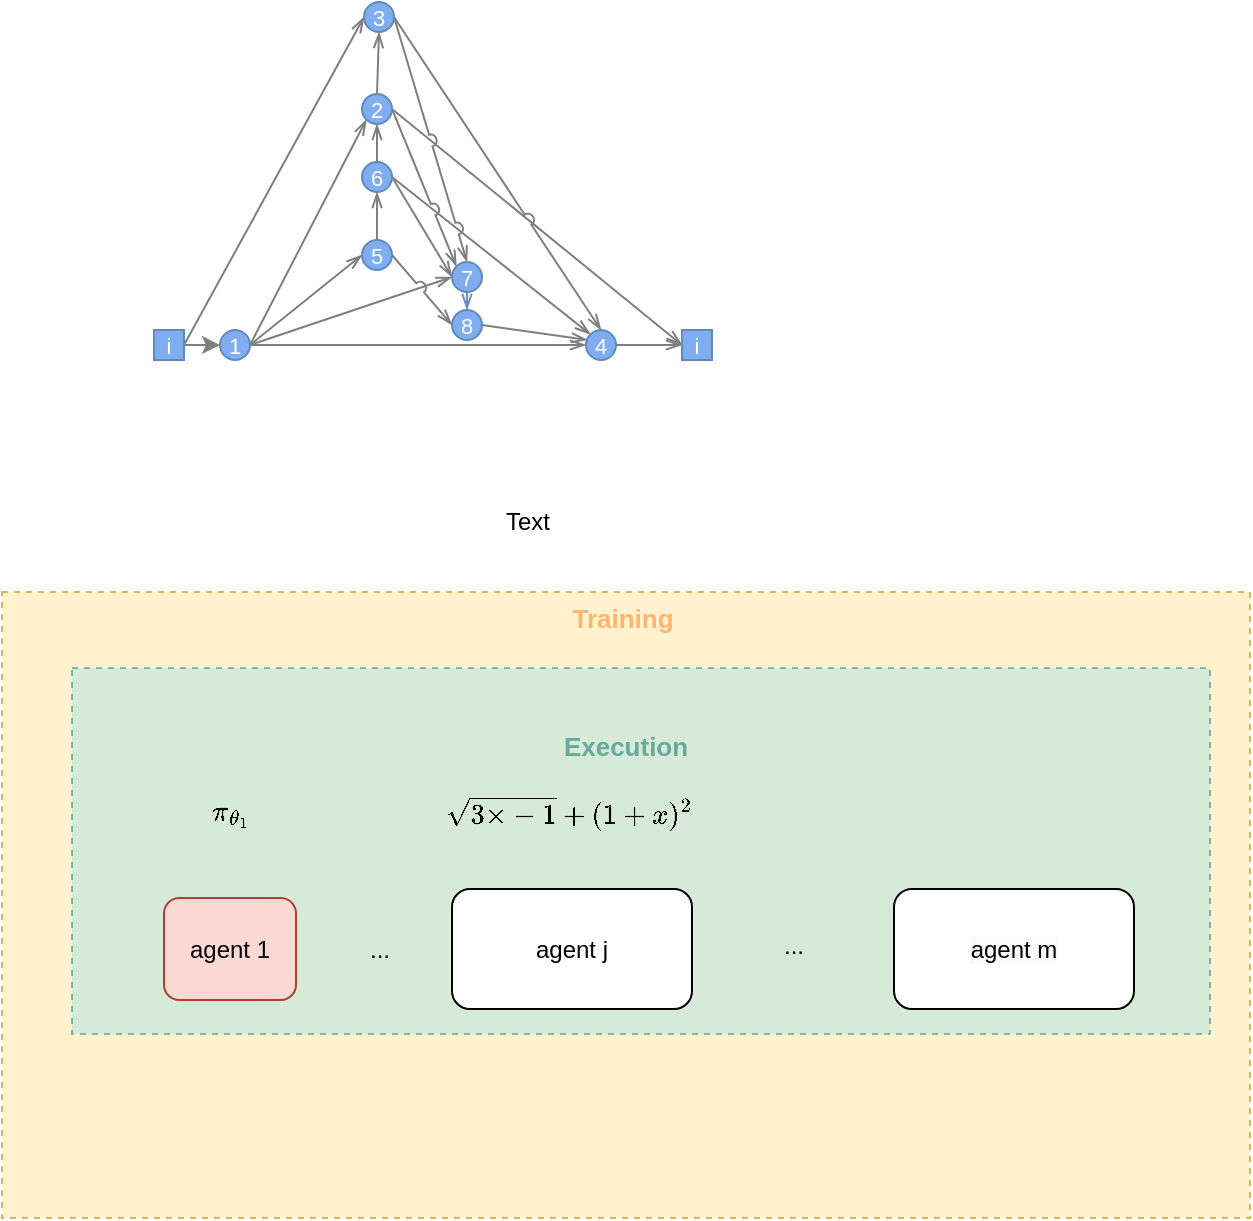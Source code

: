 <mxfile version="22.1.5" type="github">
  <diagram name="第 1 页" id="YrESG4-pe0sYExbxf6HH">
    <mxGraphModel dx="1050" dy="574" grid="0" gridSize="10" guides="1" tooltips="1" connect="1" arrows="1" fold="1" page="1" pageScale="1" pageWidth="827" pageHeight="1169" math="1" shadow="0">
      <root>
        <mxCell id="0" />
        <mxCell id="1" parent="0" />
        <mxCell id="3iSkRXKuQuDvA5Zweqmn-5" value="" style="rounded=0;whiteSpace=wrap;html=1;fillColor=#fff2cc;strokeColor=#d6b656;dashed=1;" vertex="1" parent="1">
          <mxGeometry x="164" y="669" width="624" height="313" as="geometry" />
        </mxCell>
        <mxCell id="3iSkRXKuQuDvA5Zweqmn-2" value="" style="rounded=0;whiteSpace=wrap;html=1;fillColor=#b0e3e6;strokeColor=#0e8088;opacity=50;dashed=1;" vertex="1" parent="1">
          <mxGeometry x="199" y="707" width="569" height="183" as="geometry" />
        </mxCell>
        <mxCell id="qDwPxaCXtAMD6tZ4ISzB-16" style="rounded=0;orthogonalLoop=1;jettySize=auto;html=1;exitX=1;exitY=0.5;exitDx=0;exitDy=0;entryX=0;entryY=0.5;entryDx=0;entryDy=0;fillColor=#dae8fc;gradientColor=#7ea6e0;strokeColor=#7f7f7f;" parent="1" source="qDwPxaCXtAMD6tZ4ISzB-3" target="qDwPxaCXtAMD6tZ4ISzB-4" edge="1">
          <mxGeometry relative="1" as="geometry" />
        </mxCell>
        <mxCell id="qDwPxaCXtAMD6tZ4ISzB-3" value="i" style="rounded=0;whiteSpace=wrap;fillColor=#7fadf0;strokeColor=#5f8abb;gradientDirection=radial;aspect=fixed;fontColor=#ffffff;fontSize=11;" parent="1" vertex="1">
          <mxGeometry x="240" y="538" width="15" height="15" as="geometry" />
        </mxCell>
        <mxCell id="qDwPxaCXtAMD6tZ4ISzB-18" style="rounded=0;orthogonalLoop=1;jettySize=auto;html=1;exitX=1;exitY=0.5;exitDx=0;exitDy=0;entryX=0;entryY=0.5;entryDx=0;entryDy=0;fillColor=#dae8fc;gradientColor=#7ea6e0;strokeColor=#7f7f7f;startArrow=none;startFill=0;endArrow=openThin;endFill=0;" parent="1" source="qDwPxaCXtAMD6tZ4ISzB-4" target="qDwPxaCXtAMD6tZ4ISzB-5" edge="1">
          <mxGeometry relative="1" as="geometry" />
        </mxCell>
        <mxCell id="qDwPxaCXtAMD6tZ4ISzB-21" style="edgeStyle=none;shape=connector;rounded=0;orthogonalLoop=1;jettySize=auto;html=1;exitX=1;exitY=0.5;exitDx=0;exitDy=0;labelBackgroundColor=default;strokeColor=#7f7f7f;align=center;verticalAlign=middle;fontFamily=Helvetica;fontSize=11;fontColor=default;startArrow=none;startFill=0;endArrow=openThin;endFill=0;fillColor=#dae8fc;gradientColor=#7ea6e0;jumpStyle=arc;entryX=0;entryY=1;entryDx=0;entryDy=0;" parent="1" source="qDwPxaCXtAMD6tZ4ISzB-4" target="qDwPxaCXtAMD6tZ4ISzB-7" edge="1">
          <mxGeometry relative="1" as="geometry">
            <mxPoint x="376" y="411" as="targetPoint" />
          </mxGeometry>
        </mxCell>
        <mxCell id="qDwPxaCXtAMD6tZ4ISzB-29" style="edgeStyle=none;shape=connector;rounded=0;jumpStyle=arc;orthogonalLoop=1;jettySize=auto;html=1;exitX=1;exitY=0.5;exitDx=0;exitDy=0;labelBackgroundColor=default;strokeColor=#7f7f7f;align=center;verticalAlign=middle;fontFamily=Helvetica;fontSize=11;fontColor=default;startArrow=none;startFill=0;endArrow=openThin;endFill=0;fillColor=#dae8fc;gradientColor=#7ea6e0;entryX=0;entryY=0.5;entryDx=0;entryDy=0;" parent="1" source="qDwPxaCXtAMD6tZ4ISzB-4" target="qDwPxaCXtAMD6tZ4ISzB-9" edge="1">
          <mxGeometry relative="1" as="geometry">
            <mxPoint x="446" y="521" as="targetPoint" />
          </mxGeometry>
        </mxCell>
        <mxCell id="qDwPxaCXtAMD6tZ4ISzB-30" style="edgeStyle=none;shape=connector;rounded=0;jumpStyle=arc;orthogonalLoop=1;jettySize=auto;html=1;exitX=1;exitY=0.5;exitDx=0;exitDy=0;entryX=0;entryY=0.5;entryDx=0;entryDy=0;labelBackgroundColor=default;strokeColor=#7f7f7f;align=center;verticalAlign=middle;fontFamily=Helvetica;fontSize=11;fontColor=default;startArrow=none;startFill=0;endArrow=openThin;endFill=0;fillColor=#dae8fc;gradientColor=#7ea6e0;" parent="1" source="qDwPxaCXtAMD6tZ4ISzB-4" target="qDwPxaCXtAMD6tZ4ISzB-11" edge="1">
          <mxGeometry relative="1" as="geometry" />
        </mxCell>
        <mxCell id="qDwPxaCXtAMD6tZ4ISzB-33" style="edgeStyle=none;shape=connector;rounded=0;jumpStyle=arc;orthogonalLoop=1;jettySize=auto;html=1;exitX=1;exitY=0.5;exitDx=0;exitDy=0;entryX=0;entryY=0.5;entryDx=0;entryDy=0;labelBackgroundColor=default;strokeColor=#7f7f7f;align=center;verticalAlign=middle;fontFamily=Helvetica;fontSize=11;fontColor=default;startArrow=none;startFill=0;endArrow=openThin;endFill=0;fillColor=#dae8fc;gradientColor=#7ea6e0;" parent="1" source="qDwPxaCXtAMD6tZ4ISzB-3" target="qDwPxaCXtAMD6tZ4ISzB-8" edge="1">
          <mxGeometry relative="1" as="geometry" />
        </mxCell>
        <mxCell id="qDwPxaCXtAMD6tZ4ISzB-4" value="1" style="ellipse;whiteSpace=wrap;html=1;aspect=fixed;fillColor=#7fadf0;strokeColor=#5f8abb;fontColor=#ffffff;fontSize=11;" parent="1" vertex="1">
          <mxGeometry x="273" y="538" width="15" height="15" as="geometry" />
        </mxCell>
        <mxCell id="qDwPxaCXtAMD6tZ4ISzB-19" style="edgeStyle=none;shape=connector;rounded=0;orthogonalLoop=1;jettySize=auto;html=1;exitX=0.5;exitY=0;exitDx=0;exitDy=0;entryX=0.5;entryY=1;entryDx=0;entryDy=0;labelBackgroundColor=default;strokeColor=#7f7f7f;align=center;verticalAlign=middle;fontFamily=Helvetica;fontSize=11;fontColor=default;startArrow=none;startFill=0;endArrow=openThin;endFill=0;fillColor=#dae8fc;gradientColor=#7ea6e0;" parent="1" source="qDwPxaCXtAMD6tZ4ISzB-5" target="qDwPxaCXtAMD6tZ4ISzB-6" edge="1">
          <mxGeometry relative="1" as="geometry" />
        </mxCell>
        <mxCell id="qDwPxaCXtAMD6tZ4ISzB-39" style="edgeStyle=none;shape=connector;rounded=0;jumpStyle=arc;orthogonalLoop=1;jettySize=auto;html=1;exitX=1;exitY=0.5;exitDx=0;exitDy=0;labelBackgroundColor=default;strokeColor=#7f7f7f;align=center;verticalAlign=middle;fontFamily=Helvetica;fontSize=11;fontColor=default;startArrow=none;startFill=0;endArrow=openThin;endFill=0;fillColor=#dae8fc;gradientColor=#7ea6e0;entryX=0;entryY=0.5;entryDx=0;entryDy=0;" parent="1" source="qDwPxaCXtAMD6tZ4ISzB-5" target="qDwPxaCXtAMD6tZ4ISzB-10" edge="1">
          <mxGeometry relative="1" as="geometry">
            <mxPoint x="417" y="541" as="targetPoint" />
          </mxGeometry>
        </mxCell>
        <mxCell id="qDwPxaCXtAMD6tZ4ISzB-5" value="5" style="ellipse;whiteSpace=wrap;html=1;aspect=fixed;fillColor=#7fadf0;strokeColor=#5f8abb;fontColor=#ffffff;fontSize=11;" parent="1" vertex="1">
          <mxGeometry x="344" y="493" width="15" height="15" as="geometry" />
        </mxCell>
        <mxCell id="qDwPxaCXtAMD6tZ4ISzB-20" style="edgeStyle=none;shape=connector;rounded=0;orthogonalLoop=1;jettySize=auto;html=1;exitX=0.5;exitY=0;exitDx=0;exitDy=0;entryX=0.5;entryY=1;entryDx=0;entryDy=0;labelBackgroundColor=default;strokeColor=#7f7f7f;align=center;verticalAlign=middle;fontFamily=Helvetica;fontSize=11;fontColor=default;startArrow=none;startFill=0;endArrow=openThin;endFill=0;fillColor=#dae8fc;gradientColor=#7ea6e0;" parent="1" source="qDwPxaCXtAMD6tZ4ISzB-6" target="qDwPxaCXtAMD6tZ4ISzB-7" edge="1">
          <mxGeometry relative="1" as="geometry" />
        </mxCell>
        <mxCell id="qDwPxaCXtAMD6tZ4ISzB-28" style="edgeStyle=none;shape=connector;rounded=0;jumpStyle=arc;orthogonalLoop=1;jettySize=auto;html=1;exitX=1;exitY=0.5;exitDx=0;exitDy=0;entryX=0;entryY=0.5;entryDx=0;entryDy=0;labelBackgroundColor=default;strokeColor=#7f7f7f;align=center;verticalAlign=middle;fontFamily=Helvetica;fontSize=11;fontColor=default;startArrow=none;startFill=0;endArrow=openThin;endFill=0;fillColor=#dae8fc;gradientColor=#7ea6e0;" parent="1" source="qDwPxaCXtAMD6tZ4ISzB-6" target="qDwPxaCXtAMD6tZ4ISzB-9" edge="1">
          <mxGeometry relative="1" as="geometry" />
        </mxCell>
        <mxCell id="qDwPxaCXtAMD6tZ4ISzB-32" style="edgeStyle=none;shape=connector;rounded=0;jumpStyle=arc;orthogonalLoop=1;jettySize=auto;html=1;exitX=1;exitY=0.5;exitDx=0;exitDy=0;entryX=0;entryY=0;entryDx=0;entryDy=0;labelBackgroundColor=default;strokeColor=#7f7f7f;align=center;verticalAlign=middle;fontFamily=Helvetica;fontSize=11;fontColor=default;startArrow=none;startFill=0;endArrow=openThin;endFill=0;fillColor=#dae8fc;gradientColor=#7ea6e0;" parent="1" source="qDwPxaCXtAMD6tZ4ISzB-6" target="qDwPxaCXtAMD6tZ4ISzB-11" edge="1">
          <mxGeometry relative="1" as="geometry" />
        </mxCell>
        <mxCell id="qDwPxaCXtAMD6tZ4ISzB-6" value="6" style="ellipse;whiteSpace=wrap;html=1;aspect=fixed;fillColor=#7fadf0;strokeColor=#5f8abb;fontColor=#ffffff;fontSize=11;" parent="1" vertex="1">
          <mxGeometry x="344" y="454" width="15" height="15" as="geometry" />
        </mxCell>
        <mxCell id="qDwPxaCXtAMD6tZ4ISzB-23" style="edgeStyle=none;shape=connector;rounded=0;jumpStyle=arc;orthogonalLoop=1;jettySize=auto;html=1;exitX=0.5;exitY=0;exitDx=0;exitDy=0;entryX=0.5;entryY=1;entryDx=0;entryDy=0;labelBackgroundColor=default;strokeColor=#7f7f7f;align=center;verticalAlign=middle;fontFamily=Helvetica;fontSize=11;fontColor=default;startArrow=none;startFill=0;endArrow=openThin;endFill=0;fillColor=#dae8fc;gradientColor=#7ea6e0;" parent="1" source="qDwPxaCXtAMD6tZ4ISzB-7" target="qDwPxaCXtAMD6tZ4ISzB-8" edge="1">
          <mxGeometry relative="1" as="geometry" />
        </mxCell>
        <mxCell id="qDwPxaCXtAMD6tZ4ISzB-24" style="edgeStyle=none;shape=connector;rounded=0;jumpStyle=arc;orthogonalLoop=1;jettySize=auto;html=1;exitX=1;exitY=0.5;exitDx=0;exitDy=0;entryX=0;entryY=0;entryDx=0;entryDy=0;labelBackgroundColor=default;strokeColor=#7f7f7f;align=center;verticalAlign=middle;fontFamily=Helvetica;fontSize=11;fontColor=default;startArrow=none;startFill=0;endArrow=openThin;endFill=0;fillColor=#dae8fc;gradientColor=#7ea6e0;" parent="1" source="qDwPxaCXtAMD6tZ4ISzB-7" target="qDwPxaCXtAMD6tZ4ISzB-9" edge="1">
          <mxGeometry relative="1" as="geometry" />
        </mxCell>
        <mxCell id="qDwPxaCXtAMD6tZ4ISzB-35" style="edgeStyle=none;shape=connector;rounded=0;jumpStyle=arc;orthogonalLoop=1;jettySize=auto;html=1;exitX=1;exitY=0.5;exitDx=0;exitDy=0;entryX=0;entryY=0.5;entryDx=0;entryDy=0;labelBackgroundColor=default;strokeColor=#7f7f7f;align=center;verticalAlign=middle;fontFamily=Helvetica;fontSize=11;fontColor=default;startArrow=none;startFill=0;endArrow=openThin;endFill=0;fillColor=#dae8fc;gradientColor=#7ea6e0;" parent="1" source="qDwPxaCXtAMD6tZ4ISzB-7" target="qDwPxaCXtAMD6tZ4ISzB-15" edge="1">
          <mxGeometry relative="1" as="geometry" />
        </mxCell>
        <mxCell id="qDwPxaCXtAMD6tZ4ISzB-7" value="2" style="ellipse;whiteSpace=wrap;html=1;aspect=fixed;fillColor=#7fadf0;strokeColor=#5f8abb;fontColor=#ffffff;fontSize=11;" parent="1" vertex="1">
          <mxGeometry x="344" y="420" width="15" height="15" as="geometry" />
        </mxCell>
        <mxCell id="qDwPxaCXtAMD6tZ4ISzB-36" style="edgeStyle=none;shape=connector;rounded=0;jumpStyle=arc;orthogonalLoop=1;jettySize=auto;html=1;exitX=1;exitY=0.5;exitDx=0;exitDy=0;entryX=0.5;entryY=0;entryDx=0;entryDy=0;labelBackgroundColor=default;strokeColor=#7f7f7f;align=center;verticalAlign=middle;fontFamily=Helvetica;fontSize=11;fontColor=default;startArrow=none;startFill=0;endArrow=openThin;endFill=0;fillColor=#dae8fc;gradientColor=#7ea6e0;" parent="1" source="qDwPxaCXtAMD6tZ4ISzB-8" target="qDwPxaCXtAMD6tZ4ISzB-11" edge="1">
          <mxGeometry relative="1" as="geometry" />
        </mxCell>
        <mxCell id="kYBf_stXQ2g6SbunrgJb-5" style="edgeStyle=none;shape=connector;rounded=0;jumpStyle=arc;orthogonalLoop=1;jettySize=auto;html=1;exitX=1;exitY=0.5;exitDx=0;exitDy=0;labelBackgroundColor=default;strokeColor=#7f7f7f;align=center;verticalAlign=middle;fontFamily=Helvetica;fontSize=11;fontColor=default;startArrow=none;startFill=0;endArrow=openThin;endFill=0;fillColor=#dae8fc;gradientColor=#7ea6e0;entryX=0.5;entryY=0;entryDx=0;entryDy=0;" parent="1" source="qDwPxaCXtAMD6tZ4ISzB-8" target="qDwPxaCXtAMD6tZ4ISzB-9" edge="1">
          <mxGeometry relative="1" as="geometry" />
        </mxCell>
        <mxCell id="qDwPxaCXtAMD6tZ4ISzB-8" value="3" style="ellipse;whiteSpace=wrap;html=1;aspect=fixed;fillColor=#7fadf0;strokeColor=#5f8abb;fontColor=#ffffff;gradientColor=none;gradientDirection=north;fontSize=11;" parent="1" vertex="1">
          <mxGeometry x="345" y="374" width="15" height="15" as="geometry" />
        </mxCell>
        <mxCell id="qDwPxaCXtAMD6tZ4ISzB-25" style="edgeStyle=none;shape=connector;rounded=0;jumpStyle=arc;orthogonalLoop=1;jettySize=auto;html=1;entryX=0.5;entryY=0;entryDx=0;entryDy=0;labelBackgroundColor=default;strokeColor=#6c8ebf;align=center;verticalAlign=middle;fontFamily=Helvetica;fontSize=11;fontColor=default;startArrow=none;startFill=0;endArrow=openThin;endFill=0;fillColor=#dae8fc;gradientColor=#7ea6e0;exitX=0.5;exitY=1;exitDx=0;exitDy=0;" parent="1" source="qDwPxaCXtAMD6tZ4ISzB-9" target="qDwPxaCXtAMD6tZ4ISzB-10" edge="1">
          <mxGeometry relative="1" as="geometry">
            <mxPoint x="419" y="514" as="sourcePoint" />
          </mxGeometry>
        </mxCell>
        <mxCell id="qDwPxaCXtAMD6tZ4ISzB-9" value="7" style="ellipse;whiteSpace=wrap;html=1;aspect=fixed;fillColor=#7fadf0;strokeColor=#5f8abb;fontColor=#ffffff;fontSize=11;" parent="1" vertex="1">
          <mxGeometry x="389" y="504" width="15" height="15" as="geometry" />
        </mxCell>
        <mxCell id="qDwPxaCXtAMD6tZ4ISzB-26" style="edgeStyle=none;shape=connector;rounded=0;jumpStyle=arc;orthogonalLoop=1;jettySize=auto;html=1;exitX=1;exitY=0.5;exitDx=0;exitDy=0;entryX=0.043;entryY=0.333;entryDx=0;entryDy=0;labelBackgroundColor=default;strokeColor=#7f7f7f;align=center;verticalAlign=middle;fontFamily=Helvetica;fontSize=11;fontColor=default;startArrow=none;startFill=0;endArrow=openThin;endFill=0;fillColor=#dae8fc;gradientColor=#7ea6e0;entryPerimeter=0;" parent="1" source="qDwPxaCXtAMD6tZ4ISzB-10" target="qDwPxaCXtAMD6tZ4ISzB-11" edge="1">
          <mxGeometry relative="1" as="geometry" />
        </mxCell>
        <mxCell id="qDwPxaCXtAMD6tZ4ISzB-10" value="8" style="ellipse;whiteSpace=wrap;html=1;aspect=fixed;fillColor=#7fadf0;strokeColor=#5f8abb;fontColor=#ffffff;fontSize=11;" parent="1" vertex="1">
          <mxGeometry x="389" y="528" width="15" height="15" as="geometry" />
        </mxCell>
        <mxCell id="qDwPxaCXtAMD6tZ4ISzB-41" style="edgeStyle=none;shape=connector;rounded=0;jumpStyle=arc;orthogonalLoop=1;jettySize=auto;html=1;exitX=1;exitY=0.5;exitDx=0;exitDy=0;entryX=0;entryY=0.5;entryDx=0;entryDy=0;labelBackgroundColor=default;strokeColor=#7f7f7f;align=center;verticalAlign=middle;fontFamily=Helvetica;fontSize=11;fontColor=default;startArrow=none;startFill=0;endArrow=openThin;endFill=0;fillColor=#dae8fc;gradientColor=#7ea6e0;" parent="1" source="qDwPxaCXtAMD6tZ4ISzB-11" target="qDwPxaCXtAMD6tZ4ISzB-15" edge="1">
          <mxGeometry relative="1" as="geometry" />
        </mxCell>
        <mxCell id="qDwPxaCXtAMD6tZ4ISzB-11" value="4" style="ellipse;whiteSpace=wrap;html=1;aspect=fixed;fillColor=#7fadf0;strokeColor=#5f8abb;fontColor=#ffffff;fontSize=11;" parent="1" vertex="1">
          <mxGeometry x="456" y="538" width="15" height="15" as="geometry" />
        </mxCell>
        <mxCell id="qDwPxaCXtAMD6tZ4ISzB-15" value="i" style="rounded=0;whiteSpace=wrap;fillColor=#7fadf0;strokeColor=#5f8abb;gradientDirection=radial;aspect=fixed;fontColor=#ffffff;fontSize=11;" parent="1" vertex="1">
          <mxGeometry x="504" y="538" width="15" height="15" as="geometry" />
        </mxCell>
        <mxCell id="3iSkRXKuQuDvA5Zweqmn-1" value="agent 1" style="rounded=1;whiteSpace=wrap;html=1;fillColor=#fad9d5;strokeColor=#ae4132;" vertex="1" parent="1">
          <mxGeometry x="245" y="822" width="66" height="51" as="geometry" />
        </mxCell>
        <mxCell id="3iSkRXKuQuDvA5Zweqmn-3" value="agent j" style="rounded=1;whiteSpace=wrap;html=1;" vertex="1" parent="1">
          <mxGeometry x="389" y="817.5" width="120" height="60" as="geometry" />
        </mxCell>
        <mxCell id="3iSkRXKuQuDvA5Zweqmn-4" value="&lt;span style=&quot;color: rgb(0, 0, 0); font-family: Helvetica; font-size: 12px; font-style: normal; font-variant-ligatures: normal; font-variant-caps: normal; font-weight: 400; letter-spacing: normal; orphans: 2; text-align: center; text-indent: 0px; text-transform: none; widows: 2; word-spacing: 0px; -webkit-text-stroke-width: 0px; background-color: rgb(251, 251, 251); text-decoration-thickness: initial; text-decoration-style: initial; text-decoration-color: initial; float: none; display: inline !important;&quot;&gt;agent m&lt;/span&gt;" style="rounded=1;whiteSpace=wrap;html=1;" vertex="1" parent="1">
          <mxGeometry x="610" y="817.5" width="120" height="60" as="geometry" />
        </mxCell>
        <mxCell id="3iSkRXKuQuDvA5Zweqmn-6" value="&lt;font size=&quot;1&quot; color=&quot;#ffb570&quot;&gt;&lt;b style=&quot;font-size: 13px;&quot;&gt;Training&lt;/b&gt;&lt;/font&gt;" style="text;html=1;align=center;verticalAlign=middle;resizable=0;points=[];autosize=1;strokeColor=none;fillColor=none;" vertex="1" parent="1">
          <mxGeometry x="439" y="667" width="69" height="30" as="geometry" />
        </mxCell>
        <mxCell id="3iSkRXKuQuDvA5Zweqmn-8" value="&lt;font size=&quot;1&quot; color=&quot;#67ab9f&quot;&gt;&lt;b style=&quot;font-size: 13px;&quot;&gt;Execution&lt;/b&gt;&lt;/font&gt;" style="text;html=1;strokeColor=none;fillColor=none;align=center;verticalAlign=middle;whiteSpace=wrap;rounded=0;" vertex="1" parent="1">
          <mxGeometry x="446" y="731" width="60" height="30" as="geometry" />
        </mxCell>
        <mxCell id="3iSkRXKuQuDvA5Zweqmn-9" value="..." style="text;html=1;strokeColor=none;fillColor=none;align=center;verticalAlign=middle;whiteSpace=wrap;rounded=0;" vertex="1" parent="1">
          <mxGeometry x="322.5" y="834" width="60" height="27" as="geometry" />
        </mxCell>
        <mxCell id="3iSkRXKuQuDvA5Zweqmn-10" value="..." style="text;html=1;strokeColor=none;fillColor=none;align=center;verticalAlign=middle;whiteSpace=wrap;rounded=0;" vertex="1" parent="1">
          <mxGeometry x="530" y="832" width="60" height="27" as="geometry" />
        </mxCell>
        <mxCell id="3iSkRXKuQuDvA5Zweqmn-11" value="$$\sqrt{3×-1}+(1+x)^2$$" style="text;html=1;strokeColor=none;fillColor=none;align=center;verticalAlign=middle;whiteSpace=wrap;rounded=0;" vertex="1" parent="1">
          <mxGeometry x="397" y="764" width="102" height="30" as="geometry" />
        </mxCell>
        <mxCell id="3iSkRXKuQuDvA5Zweqmn-18" value="Text" style="text;html=1;strokeColor=none;fillColor=none;align=center;verticalAlign=middle;whiteSpace=wrap;rounded=0;" vertex="1" parent="1">
          <mxGeometry x="397" y="619" width="60" height="30" as="geometry" />
        </mxCell>
        <mxCell id="3iSkRXKuQuDvA5Zweqmn-19" value="$$\pi_{\theta_1}$$" style="text;html=1;strokeColor=none;fillColor=none;align=center;verticalAlign=middle;whiteSpace=wrap;rounded=0;" vertex="1" parent="1">
          <mxGeometry x="248" y="764" width="60" height="30" as="geometry" />
        </mxCell>
      </root>
    </mxGraphModel>
  </diagram>
</mxfile>
